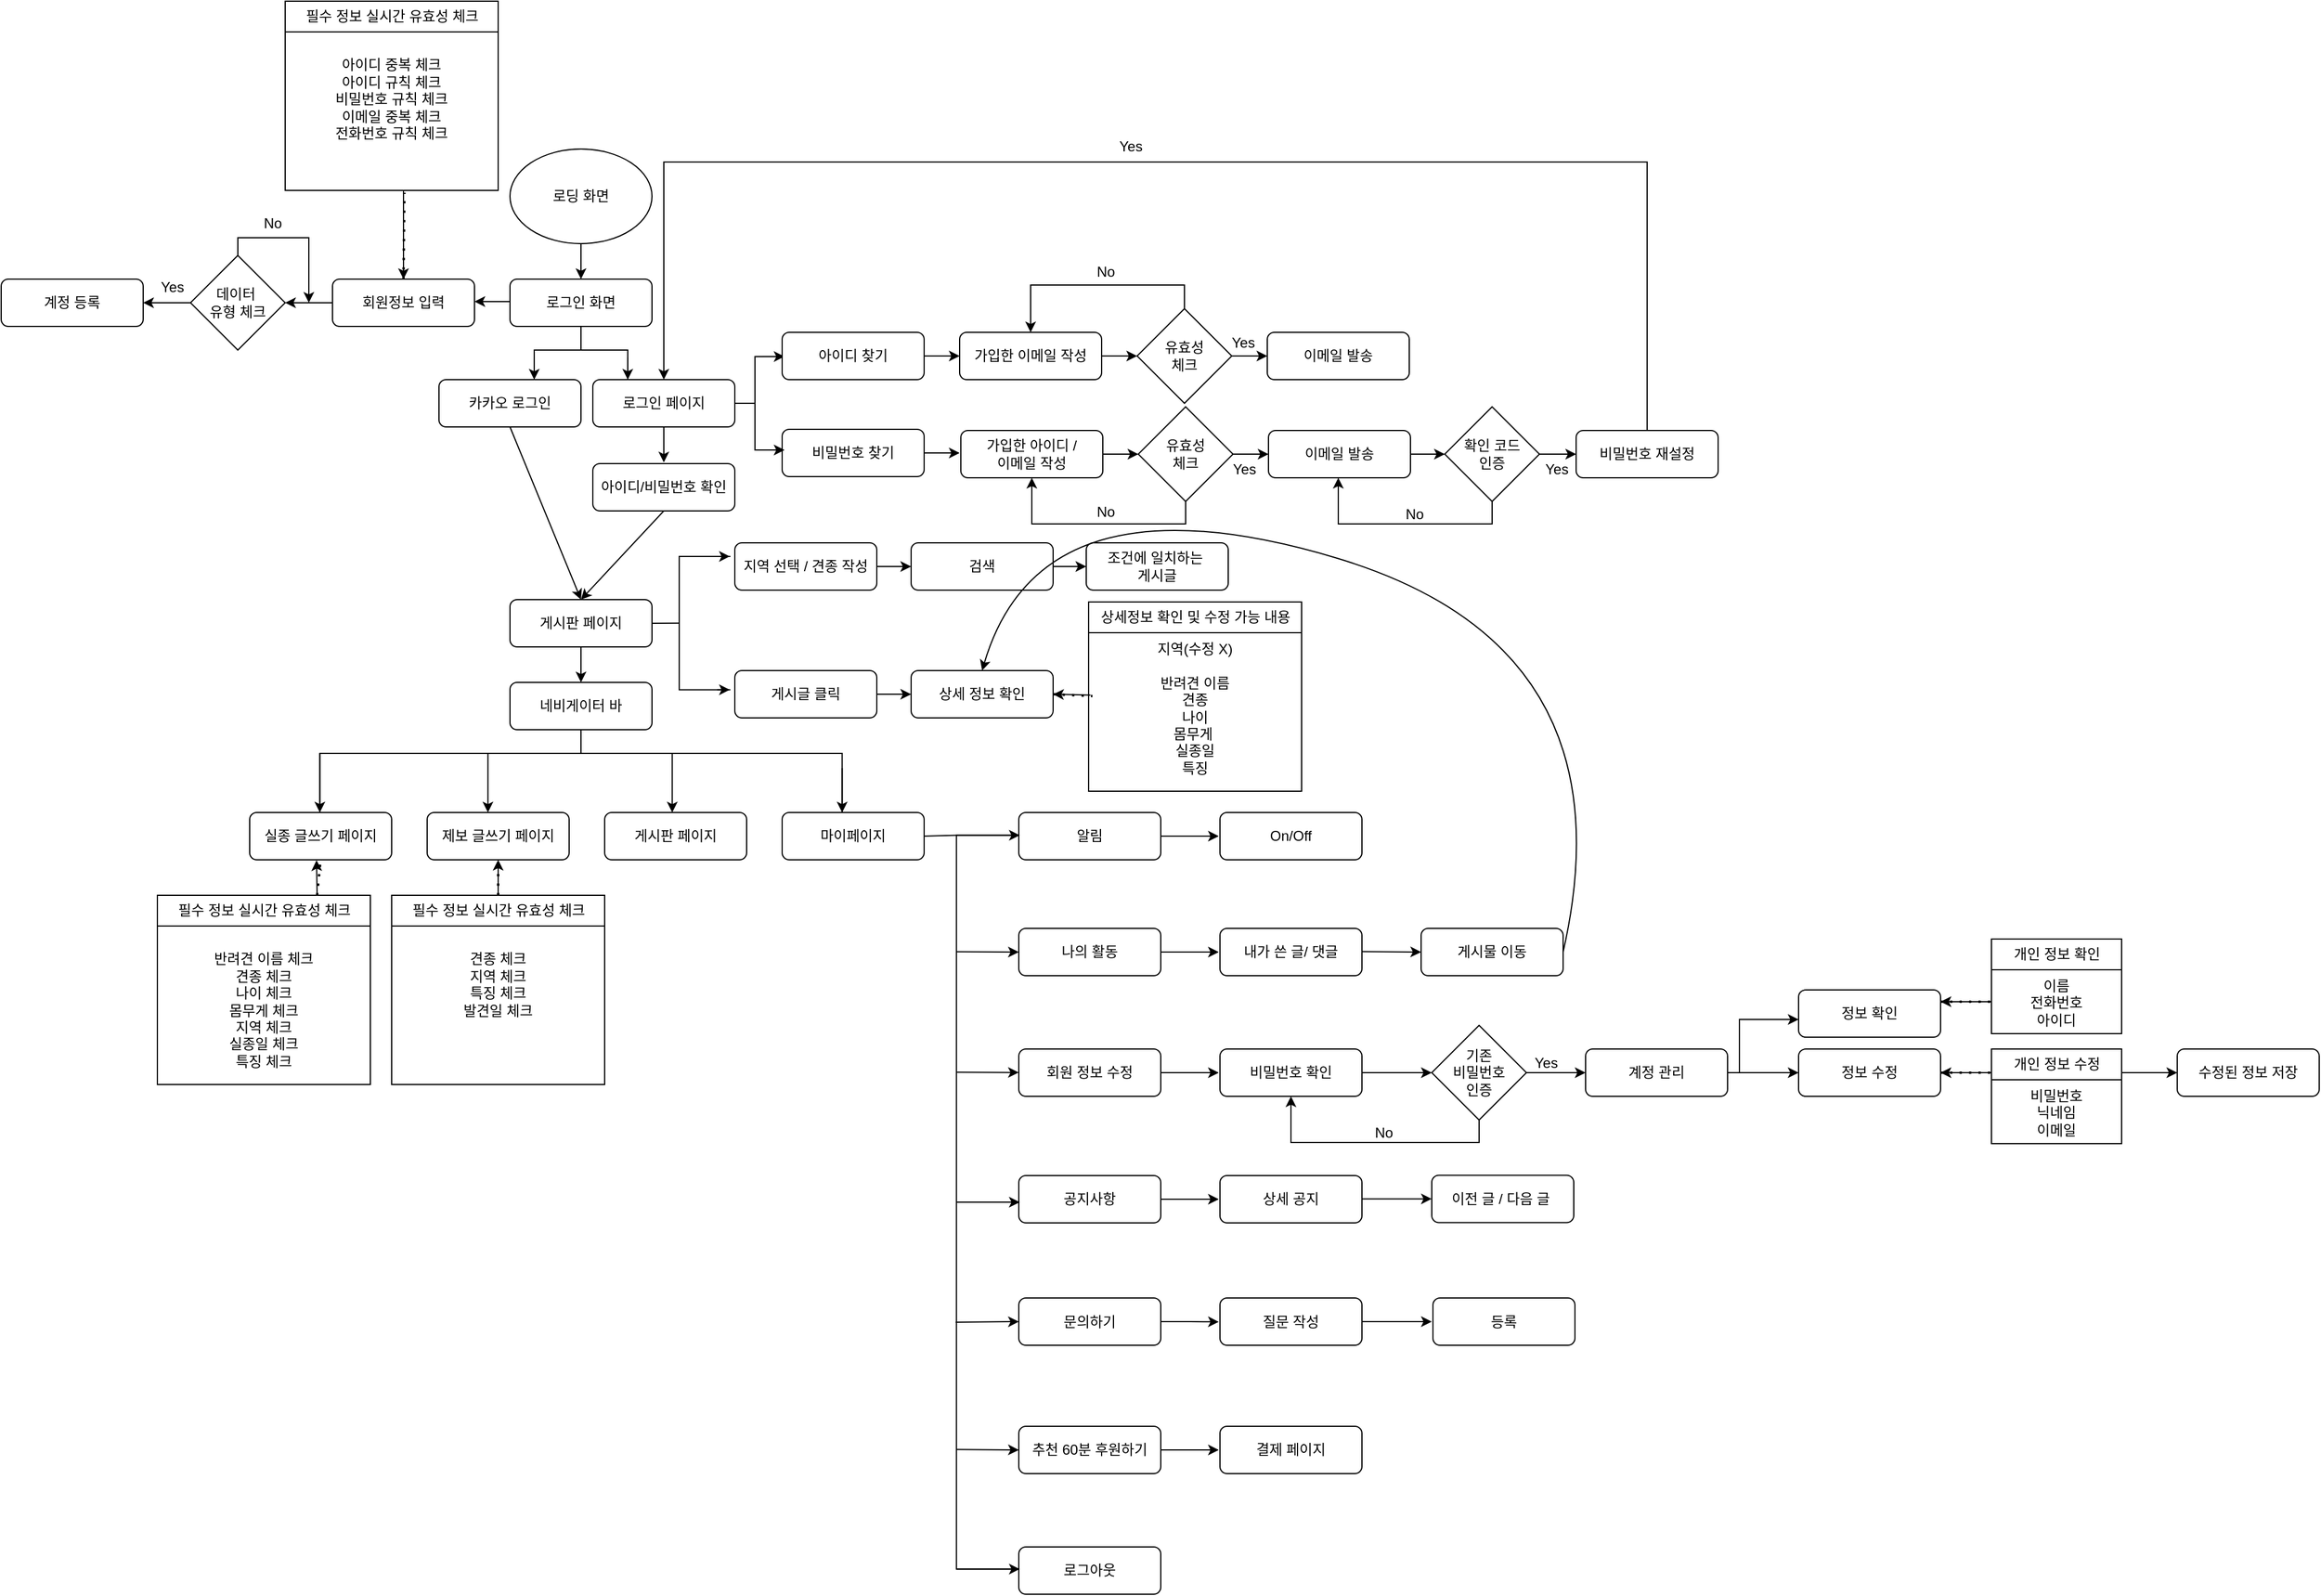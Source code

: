 <mxfile version="25.0.3">
  <diagram id="C5RBs43oDa-KdzZeNtuy" name="Page-1">
    <mxGraphModel dx="4638" dy="1514" grid="1" gridSize="10" guides="1" tooltips="1" connect="1" arrows="1" fold="1" page="1" pageScale="1" pageWidth="827" pageHeight="1169" math="0" shadow="0">
      <root>
        <mxCell id="WIyWlLk6GJQsqaUBKTNV-0" />
        <mxCell id="WIyWlLk6GJQsqaUBKTNV-1" parent="WIyWlLk6GJQsqaUBKTNV-0" />
        <mxCell id="WIyWlLk6GJQsqaUBKTNV-3" value="로그인 화면" style="rounded=1;whiteSpace=wrap;html=1;fontSize=12;glass=0;strokeWidth=1;shadow=0;" parent="WIyWlLk6GJQsqaUBKTNV-1" vertex="1">
          <mxGeometry x="-96" y="399" width="120" height="40" as="geometry" />
        </mxCell>
        <mxCell id="WIyWlLk6GJQsqaUBKTNV-7" value="회원정보 입력" style="rounded=1;whiteSpace=wrap;html=1;fontSize=12;glass=0;strokeWidth=1;shadow=0;" parent="WIyWlLk6GJQsqaUBKTNV-1" vertex="1">
          <mxGeometry x="-246" y="399" width="120" height="40" as="geometry" />
        </mxCell>
        <mxCell id="WIyWlLk6GJQsqaUBKTNV-12" value="카카오 로그인" style="rounded=1;whiteSpace=wrap;html=1;fontSize=12;glass=0;strokeWidth=1;shadow=0;" parent="WIyWlLk6GJQsqaUBKTNV-1" vertex="1">
          <mxGeometry x="-156" y="484" width="120" height="40" as="geometry" />
        </mxCell>
        <mxCell id="mIaSV0qaz3qORUngoqXa-2" value="" style="edgeStyle=orthogonalEdgeStyle;rounded=0;orthogonalLoop=1;jettySize=auto;html=1;" edge="1" parent="WIyWlLk6GJQsqaUBKTNV-1" source="mIaSV0qaz3qORUngoqXa-0" target="WIyWlLk6GJQsqaUBKTNV-3">
          <mxGeometry relative="1" as="geometry" />
        </mxCell>
        <mxCell id="mIaSV0qaz3qORUngoqXa-0" value="로딩 화면" style="ellipse;whiteSpace=wrap;html=1;" vertex="1" parent="WIyWlLk6GJQsqaUBKTNV-1">
          <mxGeometry x="-96" y="289" width="120" height="80" as="geometry" />
        </mxCell>
        <mxCell id="mIaSV0qaz3qORUngoqXa-3" value="" style="edgeStyle=orthogonalEdgeStyle;rounded=0;orthogonalLoop=1;jettySize=auto;html=1;exitX=0;exitY=0.75;exitDx=0;exitDy=0;" edge="1" parent="WIyWlLk6GJQsqaUBKTNV-1">
          <mxGeometry relative="1" as="geometry">
            <mxPoint x="-96" y="413" as="sourcePoint" />
            <mxPoint x="-126" y="418" as="targetPoint" />
            <Array as="points">
              <mxPoint x="-96" y="418" />
            </Array>
          </mxGeometry>
        </mxCell>
        <mxCell id="mIaSV0qaz3qORUngoqXa-21" style="edgeStyle=orthogonalEdgeStyle;rounded=0;orthogonalLoop=1;jettySize=auto;html=1;entryX=0.5;entryY=0;entryDx=0;entryDy=0;" edge="1" parent="WIyWlLk6GJQsqaUBKTNV-1" source="mIaSV0qaz3qORUngoqXa-6" target="WIyWlLk6GJQsqaUBKTNV-7">
          <mxGeometry relative="1" as="geometry">
            <Array as="points">
              <mxPoint x="-186" y="364" />
              <mxPoint x="-186" y="364" />
            </Array>
          </mxGeometry>
        </mxCell>
        <mxCell id="mIaSV0qaz3qORUngoqXa-6" value="필수 정보 실시간 유효성 체크" style="swimlane;fontStyle=0;childLayout=stackLayout;horizontal=1;startSize=26;fillColor=none;horizontalStack=0;resizeParent=1;resizeParentMax=0;resizeLast=0;collapsible=1;marginBottom=0;html=1;" vertex="1" parent="WIyWlLk6GJQsqaUBKTNV-1">
          <mxGeometry x="-286" y="164" width="180" height="160" as="geometry">
            <mxRectangle x="70" y="30" width="60" height="30" as="alternateBounds" />
          </mxGeometry>
        </mxCell>
        <mxCell id="mIaSV0qaz3qORUngoqXa-7" value="&lt;div&gt;&lt;span style=&quot;background-color: initial;&quot;&gt;&lt;br&gt;&lt;/span&gt;&lt;/div&gt;&lt;span style=&quot;background-color: initial;&quot;&gt;아이디 중복 체크&lt;/span&gt;&lt;br&gt;&lt;span style=&quot;background-color: initial;&quot;&gt;아이디 규칙 체크&lt;/span&gt;&lt;br&gt;&lt;span style=&quot;background-color: initial;&quot;&gt;비밀번호 규칙 체크&lt;/span&gt;&lt;br&gt;&lt;span style=&quot;background-color: initial;&quot;&gt;이메일 중복 체크&lt;/span&gt;&lt;br&gt;&lt;span style=&quot;background-color: initial;&quot;&gt;전화번호 규칙 체크&lt;/span&gt;" style="text;strokeColor=none;fillColor=none;align=center;verticalAlign=top;spacingLeft=4;spacingRight=4;overflow=hidden;rotatable=0;points=[[0,0.5],[1,0.5]];portConstraint=eastwest;whiteSpace=wrap;html=1;" vertex="1" parent="mIaSV0qaz3qORUngoqXa-6">
          <mxGeometry y="26" width="180" height="134" as="geometry" />
        </mxCell>
        <mxCell id="mIaSV0qaz3qORUngoqXa-22" style="edgeStyle=orthogonalEdgeStyle;rounded=0;orthogonalLoop=1;jettySize=auto;html=1;exitX=0;exitY=0.5;exitDx=0;exitDy=0;" edge="1" parent="WIyWlLk6GJQsqaUBKTNV-1" source="WIyWlLk6GJQsqaUBKTNV-7">
          <mxGeometry relative="1" as="geometry">
            <mxPoint x="-282" y="354" as="sourcePoint" />
            <mxPoint x="-286" y="419" as="targetPoint" />
          </mxGeometry>
        </mxCell>
        <mxCell id="mIaSV0qaz3qORUngoqXa-26" style="edgeStyle=orthogonalEdgeStyle;rounded=0;orthogonalLoop=1;jettySize=auto;html=1;" edge="1" parent="WIyWlLk6GJQsqaUBKTNV-1" source="mIaSV0qaz3qORUngoqXa-23">
          <mxGeometry relative="1" as="geometry">
            <mxPoint x="-406" y="419" as="targetPoint" />
          </mxGeometry>
        </mxCell>
        <mxCell id="mIaSV0qaz3qORUngoqXa-23" value="데이터&amp;nbsp;&lt;div&gt;&lt;span style=&quot;background-color: initial;&quot;&gt;유형 체크&lt;/span&gt;&lt;/div&gt;" style="rhombus;whiteSpace=wrap;html=1;" vertex="1" parent="WIyWlLk6GJQsqaUBKTNV-1">
          <mxGeometry x="-366" y="379" width="80" height="80" as="geometry" />
        </mxCell>
        <mxCell id="mIaSV0qaz3qORUngoqXa-24" style="edgeStyle=orthogonalEdgeStyle;rounded=0;orthogonalLoop=1;jettySize=auto;html=1;" edge="1" parent="WIyWlLk6GJQsqaUBKTNV-1" source="mIaSV0qaz3qORUngoqXa-23">
          <mxGeometry relative="1" as="geometry">
            <mxPoint x="-266" y="419" as="targetPoint" />
            <Array as="points">
              <mxPoint x="-326" y="364" />
              <mxPoint x="-266" y="364" />
            </Array>
          </mxGeometry>
        </mxCell>
        <mxCell id="mIaSV0qaz3qORUngoqXa-27" value="계정 등록" style="rounded=1;whiteSpace=wrap;html=1;fontSize=12;glass=0;strokeWidth=1;shadow=0;" vertex="1" parent="WIyWlLk6GJQsqaUBKTNV-1">
          <mxGeometry x="-526" y="399" width="120" height="40" as="geometry" />
        </mxCell>
        <mxCell id="mIaSV0qaz3qORUngoqXa-33" value="" style="shape=partialRectangle;whiteSpace=wrap;html=1;bottom=1;right=1;left=1;top=0;fillColor=none;routingCenterX=-0.5;rotation=-180;" vertex="1" parent="WIyWlLk6GJQsqaUBKTNV-1">
          <mxGeometry x="-75.52" y="459" width="79.05" height="25" as="geometry" />
        </mxCell>
        <mxCell id="mIaSV0qaz3qORUngoqXa-34" value="" style="endArrow=classic;html=1;rounded=0;exitX=1;exitY=0.75;exitDx=0;exitDy=0;entryX=1;entryY=0;entryDx=0;entryDy=0;" edge="1" parent="WIyWlLk6GJQsqaUBKTNV-1" source="mIaSV0qaz3qORUngoqXa-33" target="mIaSV0qaz3qORUngoqXa-33">
          <mxGeometry width="50" height="50" relative="1" as="geometry">
            <mxPoint x="-46" y="474" as="sourcePoint" />
            <mxPoint x="-46" y="514" as="targetPoint" />
          </mxGeometry>
        </mxCell>
        <mxCell id="mIaSV0qaz3qORUngoqXa-35" value="" style="endArrow=classic;html=1;rounded=0;entryX=0;entryY=0;entryDx=0;entryDy=0;exitX=0;exitY=0.75;exitDx=0;exitDy=0;" edge="1" parent="WIyWlLk6GJQsqaUBKTNV-1" source="mIaSV0qaz3qORUngoqXa-33" target="mIaSV0qaz3qORUngoqXa-33">
          <mxGeometry width="50" height="50" relative="1" as="geometry">
            <mxPoint x="-27.9" y="478.318" as="sourcePoint" />
            <mxPoint x="13.05" y="499.69" as="targetPoint" />
          </mxGeometry>
        </mxCell>
        <mxCell id="mIaSV0qaz3qORUngoqXa-39" value="" style="endArrow=none;html=1;rounded=0;exitX=0.5;exitY=1;exitDx=0;exitDy=0;entryX=0.5;entryY=1;entryDx=0;entryDy=0;" edge="1" parent="WIyWlLk6GJQsqaUBKTNV-1" source="mIaSV0qaz3qORUngoqXa-33" target="WIyWlLk6GJQsqaUBKTNV-3">
          <mxGeometry width="50" height="50" relative="1" as="geometry">
            <mxPoint x="-75.52" y="489" as="sourcePoint" />
            <mxPoint x="-25.52" y="439" as="targetPoint" />
          </mxGeometry>
        </mxCell>
        <mxCell id="mIaSV0qaz3qORUngoqXa-40" value="로그인 페이지" style="rounded=1;whiteSpace=wrap;html=1;fontSize=12;glass=0;strokeWidth=1;shadow=0;" vertex="1" parent="WIyWlLk6GJQsqaUBKTNV-1">
          <mxGeometry x="-26" y="484" width="120" height="40" as="geometry" />
        </mxCell>
        <mxCell id="mIaSV0qaz3qORUngoqXa-41" value="" style="endArrow=classic;html=1;rounded=0;exitX=0.5;exitY=1;exitDx=0;exitDy=0;" edge="1" parent="WIyWlLk6GJQsqaUBKTNV-1" source="mIaSV0qaz3qORUngoqXa-40">
          <mxGeometry width="50" height="50" relative="1" as="geometry">
            <mxPoint x="-166" y="574" as="sourcePoint" />
            <mxPoint x="34" y="554" as="targetPoint" />
          </mxGeometry>
        </mxCell>
        <mxCell id="mIaSV0qaz3qORUngoqXa-42" value="아이디/비밀번호 확인" style="rounded=1;whiteSpace=wrap;html=1;fontSize=12;glass=0;strokeWidth=1;shadow=0;" vertex="1" parent="WIyWlLk6GJQsqaUBKTNV-1">
          <mxGeometry x="-26" y="555" width="120" height="40" as="geometry" />
        </mxCell>
        <mxCell id="mIaSV0qaz3qORUngoqXa-43" value="" style="endArrow=classic;html=1;rounded=0;exitX=0.5;exitY=1;exitDx=0;exitDy=0;entryX=0.5;entryY=0;entryDx=0;entryDy=0;" edge="1" parent="WIyWlLk6GJQsqaUBKTNV-1" source="WIyWlLk6GJQsqaUBKTNV-12" target="mIaSV0qaz3qORUngoqXa-45">
          <mxGeometry width="50" height="50" relative="1" as="geometry">
            <mxPoint x="-166" y="574" as="sourcePoint" />
            <mxPoint x="-47" y="660" as="targetPoint" />
          </mxGeometry>
        </mxCell>
        <mxCell id="mIaSV0qaz3qORUngoqXa-44" value="" style="endArrow=classic;html=1;rounded=0;exitX=0.5;exitY=1;exitDx=0;exitDy=0;entryX=0.5;entryY=0;entryDx=0;entryDy=0;" edge="1" parent="WIyWlLk6GJQsqaUBKTNV-1" source="mIaSV0qaz3qORUngoqXa-42" target="mIaSV0qaz3qORUngoqXa-45">
          <mxGeometry width="50" height="50" relative="1" as="geometry">
            <mxPoint x="34" y="641" as="sourcePoint" />
            <mxPoint x="-36" y="700" as="targetPoint" />
          </mxGeometry>
        </mxCell>
        <mxCell id="mIaSV0qaz3qORUngoqXa-49" style="edgeStyle=orthogonalEdgeStyle;rounded=0;orthogonalLoop=1;jettySize=auto;html=1;" edge="1" parent="WIyWlLk6GJQsqaUBKTNV-1" source="mIaSV0qaz3qORUngoqXa-45">
          <mxGeometry relative="1" as="geometry">
            <mxPoint x="-36" y="740" as="targetPoint" />
          </mxGeometry>
        </mxCell>
        <mxCell id="mIaSV0qaz3qORUngoqXa-45" value="게시판 페이지" style="rounded=1;whiteSpace=wrap;html=1;fontSize=12;glass=0;strokeWidth=1;shadow=0;" vertex="1" parent="WIyWlLk6GJQsqaUBKTNV-1">
          <mxGeometry x="-96" y="670" width="120" height="40" as="geometry" />
        </mxCell>
        <mxCell id="mIaSV0qaz3qORUngoqXa-136" style="edgeStyle=orthogonalEdgeStyle;rounded=0;orthogonalLoop=1;jettySize=auto;html=1;" edge="1" parent="WIyWlLk6GJQsqaUBKTNV-1" source="mIaSV0qaz3qORUngoqXa-47" target="mIaSV0qaz3qORUngoqXa-135">
          <mxGeometry relative="1" as="geometry" />
        </mxCell>
        <mxCell id="mIaSV0qaz3qORUngoqXa-47" value="지역 선택 / 견종 작성" style="rounded=1;whiteSpace=wrap;html=1;fontSize=12;glass=0;strokeWidth=1;shadow=0;" vertex="1" parent="WIyWlLk6GJQsqaUBKTNV-1">
          <mxGeometry x="94" y="622" width="120" height="40" as="geometry" />
        </mxCell>
        <mxCell id="mIaSV0qaz3qORUngoqXa-48" value="" style="endArrow=classic;html=1;rounded=0;exitX=1;exitY=1;exitDx=0;exitDy=0;entryX=1;entryY=0;entryDx=0;entryDy=0;" edge="1" parent="WIyWlLk6GJQsqaUBKTNV-1" source="mIaSV0qaz3qORUngoqXa-53" target="mIaSV0qaz3qORUngoqXa-53">
          <mxGeometry width="50" height="50" relative="1" as="geometry">
            <mxPoint x="-276" y="730" as="sourcePoint" />
            <mxPoint x="-226" y="680" as="targetPoint" />
          </mxGeometry>
        </mxCell>
        <mxCell id="mIaSV0qaz3qORUngoqXa-50" value="네비게이터 바" style="rounded=1;whiteSpace=wrap;html=1;fontSize=12;glass=0;strokeWidth=1;shadow=0;" vertex="1" parent="WIyWlLk6GJQsqaUBKTNV-1">
          <mxGeometry x="-96" y="740" width="120" height="40" as="geometry" />
        </mxCell>
        <mxCell id="mIaSV0qaz3qORUngoqXa-53" value="" style="shape=partialRectangle;whiteSpace=wrap;html=1;bottom=1;right=1;left=1;top=0;fillColor=none;routingCenterX=-0.5;rotation=-180;" vertex="1" parent="WIyWlLk6GJQsqaUBKTNV-1">
          <mxGeometry x="-256.7" y="800" width="441.41" height="50" as="geometry" />
        </mxCell>
        <mxCell id="mIaSV0qaz3qORUngoqXa-54" value="" style="endArrow=classic;html=1;rounded=0;exitX=0;exitY=0.75;exitDx=0;exitDy=0;entryX=0;entryY=0;entryDx=0;entryDy=0;" edge="1" parent="WIyWlLk6GJQsqaUBKTNV-1" source="mIaSV0qaz3qORUngoqXa-53" target="mIaSV0qaz3qORUngoqXa-53">
          <mxGeometry width="50" height="50" relative="1" as="geometry">
            <mxPoint x="-86" y="750" as="sourcePoint" />
            <mxPoint x="-36" y="700" as="targetPoint" />
          </mxGeometry>
        </mxCell>
        <mxCell id="mIaSV0qaz3qORUngoqXa-60" value="" style="endArrow=classic;html=1;rounded=0;exitX=0.75;exitY=1;exitDx=0;exitDy=0;entryX=0.75;entryY=0;entryDx=0;entryDy=0;" edge="1" parent="WIyWlLk6GJQsqaUBKTNV-1">
          <mxGeometry width="50" height="50" relative="1" as="geometry">
            <mxPoint x="-114.648" y="800" as="sourcePoint" />
            <mxPoint x="-114.648" y="850" as="targetPoint" />
          </mxGeometry>
        </mxCell>
        <mxCell id="mIaSV0qaz3qORUngoqXa-61" value="" style="endArrow=classic;html=1;rounded=0;exitX=0.25;exitY=1;exitDx=0;exitDy=0;entryX=0.25;entryY=0;entryDx=0;entryDy=0;" edge="1" parent="WIyWlLk6GJQsqaUBKTNV-1">
          <mxGeometry width="50" height="50" relative="1" as="geometry">
            <mxPoint x="41.118" y="800" as="sourcePoint" />
            <mxPoint x="41.118" y="850" as="targetPoint" />
          </mxGeometry>
        </mxCell>
        <mxCell id="mIaSV0qaz3qORUngoqXa-62" value="실종 글쓰기 페이지" style="rounded=1;whiteSpace=wrap;html=1;fontSize=12;glass=0;strokeWidth=1;shadow=0;" vertex="1" parent="WIyWlLk6GJQsqaUBKTNV-1">
          <mxGeometry x="-316" y="850" width="120" height="40" as="geometry" />
        </mxCell>
        <mxCell id="mIaSV0qaz3qORUngoqXa-63" value="제보 글쓰기 페이지" style="rounded=1;whiteSpace=wrap;html=1;fontSize=12;glass=0;strokeWidth=1;shadow=0;" vertex="1" parent="WIyWlLk6GJQsqaUBKTNV-1">
          <mxGeometry x="-166" y="850" width="120" height="40" as="geometry" />
        </mxCell>
        <mxCell id="mIaSV0qaz3qORUngoqXa-65" value="게시판 페이지" style="rounded=1;whiteSpace=wrap;html=1;fontSize=12;glass=0;strokeWidth=1;shadow=0;" vertex="1" parent="WIyWlLk6GJQsqaUBKTNV-1">
          <mxGeometry x="-16" y="850" width="120" height="40" as="geometry" />
        </mxCell>
        <mxCell id="mIaSV0qaz3qORUngoqXa-66" value="마이페이지" style="rounded=1;whiteSpace=wrap;html=1;fontSize=12;glass=0;strokeWidth=1;shadow=0;" vertex="1" parent="WIyWlLk6GJQsqaUBKTNV-1">
          <mxGeometry x="134" y="850" width="120" height="40" as="geometry" />
        </mxCell>
        <mxCell id="mIaSV0qaz3qORUngoqXa-70" value="" style="endArrow=none;html=1;rounded=0;exitX=0.5;exitY=1;exitDx=0;exitDy=0;entryX=0.5;entryY=1;entryDx=0;entryDy=0;" edge="1" parent="WIyWlLk6GJQsqaUBKTNV-1" source="mIaSV0qaz3qORUngoqXa-50" target="mIaSV0qaz3qORUngoqXa-53">
          <mxGeometry width="50" height="50" relative="1" as="geometry">
            <mxPoint x="-86" y="750" as="sourcePoint" />
            <mxPoint x="-36" y="700" as="targetPoint" />
          </mxGeometry>
        </mxCell>
        <mxCell id="mIaSV0qaz3qORUngoqXa-71" value="" style="shape=partialRectangle;whiteSpace=wrap;html=1;bottom=1;right=1;left=1;top=0;fillColor=none;routingCenterX=-0.5;rotation=90;" vertex="1" parent="WIyWlLk6GJQsqaUBKTNV-1">
          <mxGeometry x="84" y="491.5" width="79.05" height="25" as="geometry" />
        </mxCell>
        <mxCell id="mIaSV0qaz3qORUngoqXa-73" value="" style="endArrow=classic;html=1;rounded=0;entryX=0;entryY=0;entryDx=0;entryDy=0;exitX=0;exitY=0.75;exitDx=0;exitDy=0;" edge="1" parent="WIyWlLk6GJQsqaUBKTNV-1" source="mIaSV0qaz3qORUngoqXa-71" target="mIaSV0qaz3qORUngoqXa-71">
          <mxGeometry width="50" height="50" relative="1" as="geometry">
            <mxPoint x="165.1" y="488.318" as="sourcePoint" />
            <mxPoint x="206.05" y="509.69" as="targetPoint" />
          </mxGeometry>
        </mxCell>
        <mxCell id="mIaSV0qaz3qORUngoqXa-74" value="" style="endArrow=none;html=1;rounded=0;exitX=0.5;exitY=1;exitDx=0;exitDy=0;entryX=1;entryY=0.5;entryDx=0;entryDy=0;" edge="1" parent="WIyWlLk6GJQsqaUBKTNV-1" source="mIaSV0qaz3qORUngoqXa-71" target="mIaSV0qaz3qORUngoqXa-40">
          <mxGeometry width="50" height="50" relative="1" as="geometry">
            <mxPoint x="117.48" y="499" as="sourcePoint" />
            <mxPoint x="157" y="449" as="targetPoint" />
          </mxGeometry>
        </mxCell>
        <mxCell id="mIaSV0qaz3qORUngoqXa-75" value="아이디 찾기" style="rounded=1;whiteSpace=wrap;html=1;fontSize=12;glass=0;strokeWidth=1;shadow=0;" vertex="1" parent="WIyWlLk6GJQsqaUBKTNV-1">
          <mxGeometry x="134" y="444" width="120" height="40" as="geometry" />
        </mxCell>
        <mxCell id="mIaSV0qaz3qORUngoqXa-76" value="비밀번호 찾기" style="rounded=1;whiteSpace=wrap;html=1;fontSize=12;glass=0;strokeWidth=1;shadow=0;" vertex="1" parent="WIyWlLk6GJQsqaUBKTNV-1">
          <mxGeometry x="134" y="526" width="120" height="40" as="geometry" />
        </mxCell>
        <mxCell id="mIaSV0qaz3qORUngoqXa-77" value="" style="endArrow=classic;html=1;rounded=0;exitX=1;exitY=0.5;exitDx=0;exitDy=0;" edge="1" parent="WIyWlLk6GJQsqaUBKTNV-1" source="mIaSV0qaz3qORUngoqXa-75">
          <mxGeometry width="50" height="50" relative="1" as="geometry">
            <mxPoint x="334" y="554" as="sourcePoint" />
            <mxPoint x="284" y="464" as="targetPoint" />
          </mxGeometry>
        </mxCell>
        <mxCell id="mIaSV0qaz3qORUngoqXa-78" value="" style="endArrow=classic;html=1;rounded=0;exitX=1;exitY=0.5;exitDx=0;exitDy=0;" edge="1" parent="WIyWlLk6GJQsqaUBKTNV-1" source="mIaSV0qaz3qORUngoqXa-76">
          <mxGeometry width="50" height="50" relative="1" as="geometry">
            <mxPoint x="334" y="556" as="sourcePoint" />
            <mxPoint x="284" y="546" as="targetPoint" />
          </mxGeometry>
        </mxCell>
        <mxCell id="mIaSV0qaz3qORUngoqXa-81" style="edgeStyle=orthogonalEdgeStyle;rounded=0;orthogonalLoop=1;jettySize=auto;html=1;exitX=1;exitY=0.5;exitDx=0;exitDy=0;" edge="1" parent="WIyWlLk6GJQsqaUBKTNV-1" source="mIaSV0qaz3qORUngoqXa-79">
          <mxGeometry relative="1" as="geometry">
            <mxPoint x="434" y="464.238" as="targetPoint" />
          </mxGeometry>
        </mxCell>
        <mxCell id="mIaSV0qaz3qORUngoqXa-79" value="가입한 이메일 작성" style="rounded=1;whiteSpace=wrap;html=1;fontSize=12;glass=0;strokeWidth=1;shadow=0;" vertex="1" parent="WIyWlLk6GJQsqaUBKTNV-1">
          <mxGeometry x="284" y="444" width="120" height="40" as="geometry" />
        </mxCell>
        <mxCell id="mIaSV0qaz3qORUngoqXa-83" value="이메일 발송" style="rounded=1;whiteSpace=wrap;html=1;fontSize=12;glass=0;strokeWidth=1;shadow=0;" vertex="1" parent="WIyWlLk6GJQsqaUBKTNV-1">
          <mxGeometry x="544" y="444" width="120" height="40" as="geometry" />
        </mxCell>
        <mxCell id="mIaSV0qaz3qORUngoqXa-86" style="edgeStyle=orthogonalEdgeStyle;rounded=0;orthogonalLoop=1;jettySize=auto;html=1;exitX=1;exitY=0.5;exitDx=0;exitDy=0;entryX=0;entryY=0.5;entryDx=0;entryDy=0;" edge="1" parent="WIyWlLk6GJQsqaUBKTNV-1" source="mIaSV0qaz3qORUngoqXa-85" target="mIaSV0qaz3qORUngoqXa-83">
          <mxGeometry relative="1" as="geometry" />
        </mxCell>
        <mxCell id="mIaSV0qaz3qORUngoqXa-87" style="edgeStyle=orthogonalEdgeStyle;rounded=0;orthogonalLoop=1;jettySize=auto;html=1;entryX=0.5;entryY=0;entryDx=0;entryDy=0;" edge="1" parent="WIyWlLk6GJQsqaUBKTNV-1" source="mIaSV0qaz3qORUngoqXa-85" target="mIaSV0qaz3qORUngoqXa-79">
          <mxGeometry relative="1" as="geometry">
            <mxPoint x="354" y="394" as="targetPoint" />
            <Array as="points">
              <mxPoint x="474" y="404" />
              <mxPoint x="344" y="404" />
            </Array>
          </mxGeometry>
        </mxCell>
        <mxCell id="mIaSV0qaz3qORUngoqXa-85" value="유효성&lt;div&gt;체크&lt;/div&gt;" style="rhombus;whiteSpace=wrap;html=1;" vertex="1" parent="WIyWlLk6GJQsqaUBKTNV-1">
          <mxGeometry x="434" y="424" width="80" height="80" as="geometry" />
        </mxCell>
        <mxCell id="mIaSV0qaz3qORUngoqXa-92" value="No" style="text;strokeColor=none;fillColor=none;align=left;verticalAlign=top;spacingLeft=4;spacingRight=4;overflow=hidden;rotatable=0;points=[[0,0.5],[1,0.5]];portConstraint=eastwest;whiteSpace=wrap;html=1;" vertex="1" parent="WIyWlLk6GJQsqaUBKTNV-1">
          <mxGeometry x="-310" y="338" width="30" height="16" as="geometry" />
        </mxCell>
        <mxCell id="mIaSV0qaz3qORUngoqXa-94" value="Yes" style="text;strokeColor=none;fillColor=none;align=left;verticalAlign=top;spacingLeft=4;spacingRight=4;overflow=hidden;rotatable=0;points=[[0,0.5],[1,0.5]];portConstraint=eastwest;whiteSpace=wrap;html=1;" vertex="1" parent="WIyWlLk6GJQsqaUBKTNV-1">
          <mxGeometry x="-397" y="392" width="30" height="16" as="geometry" />
        </mxCell>
        <mxCell id="mIaSV0qaz3qORUngoqXa-95" value="No" style="text;strokeColor=none;fillColor=none;align=left;verticalAlign=top;spacingLeft=4;spacingRight=4;overflow=hidden;rotatable=0;points=[[0,0.5],[1,0.5]];portConstraint=eastwest;whiteSpace=wrap;html=1;" vertex="1" parent="WIyWlLk6GJQsqaUBKTNV-1">
          <mxGeometry x="394" y="379" width="30" height="16" as="geometry" />
        </mxCell>
        <mxCell id="mIaSV0qaz3qORUngoqXa-96" value="Yes" style="text;strokeColor=none;fillColor=none;align=left;verticalAlign=top;spacingLeft=4;spacingRight=4;overflow=hidden;rotatable=0;points=[[0,0.5],[1,0.5]];portConstraint=eastwest;whiteSpace=wrap;html=1;" vertex="1" parent="WIyWlLk6GJQsqaUBKTNV-1">
          <mxGeometry x="508" y="439" width="30" height="16" as="geometry" />
        </mxCell>
        <mxCell id="mIaSV0qaz3qORUngoqXa-97" style="edgeStyle=orthogonalEdgeStyle;rounded=0;orthogonalLoop=1;jettySize=auto;html=1;exitX=1;exitY=0.5;exitDx=0;exitDy=0;" edge="1" parent="WIyWlLk6GJQsqaUBKTNV-1" source="mIaSV0qaz3qORUngoqXa-98">
          <mxGeometry relative="1" as="geometry">
            <mxPoint x="435" y="547.238" as="targetPoint" />
          </mxGeometry>
        </mxCell>
        <mxCell id="mIaSV0qaz3qORUngoqXa-98" value="가입한 아이디 /&lt;div&gt;이메일 작성&lt;/div&gt;" style="rounded=1;whiteSpace=wrap;html=1;fontSize=12;glass=0;strokeWidth=1;shadow=0;" vertex="1" parent="WIyWlLk6GJQsqaUBKTNV-1">
          <mxGeometry x="285" y="527" width="120" height="40" as="geometry" />
        </mxCell>
        <mxCell id="mIaSV0qaz3qORUngoqXa-106" style="edgeStyle=orthogonalEdgeStyle;rounded=0;orthogonalLoop=1;jettySize=auto;html=1;" edge="1" parent="WIyWlLk6GJQsqaUBKTNV-1" source="mIaSV0qaz3qORUngoqXa-99">
          <mxGeometry relative="1" as="geometry">
            <mxPoint x="694" y="547" as="targetPoint" />
          </mxGeometry>
        </mxCell>
        <mxCell id="mIaSV0qaz3qORUngoqXa-99" value="이메일 발송" style="rounded=1;whiteSpace=wrap;html=1;fontSize=12;glass=0;strokeWidth=1;shadow=0;" vertex="1" parent="WIyWlLk6GJQsqaUBKTNV-1">
          <mxGeometry x="545" y="527" width="120" height="40" as="geometry" />
        </mxCell>
        <mxCell id="mIaSV0qaz3qORUngoqXa-100" style="edgeStyle=orthogonalEdgeStyle;rounded=0;orthogonalLoop=1;jettySize=auto;html=1;exitX=1;exitY=0.5;exitDx=0;exitDy=0;entryX=0;entryY=0.5;entryDx=0;entryDy=0;" edge="1" parent="WIyWlLk6GJQsqaUBKTNV-1" source="mIaSV0qaz3qORUngoqXa-102" target="mIaSV0qaz3qORUngoqXa-99">
          <mxGeometry relative="1" as="geometry" />
        </mxCell>
        <mxCell id="mIaSV0qaz3qORUngoqXa-101" style="edgeStyle=orthogonalEdgeStyle;rounded=0;orthogonalLoop=1;jettySize=auto;html=1;entryX=0.5;entryY=1;entryDx=0;entryDy=0;" edge="1" parent="WIyWlLk6GJQsqaUBKTNV-1" source="mIaSV0qaz3qORUngoqXa-102" target="mIaSV0qaz3qORUngoqXa-98">
          <mxGeometry relative="1" as="geometry">
            <mxPoint x="355" y="477" as="targetPoint" />
            <Array as="points">
              <mxPoint x="475" y="606" />
              <mxPoint x="345" y="606" />
            </Array>
          </mxGeometry>
        </mxCell>
        <mxCell id="mIaSV0qaz3qORUngoqXa-102" value="유효성&lt;div&gt;체크&lt;/div&gt;" style="rhombus;whiteSpace=wrap;html=1;" vertex="1" parent="WIyWlLk6GJQsqaUBKTNV-1">
          <mxGeometry x="435" y="507" width="80" height="80" as="geometry" />
        </mxCell>
        <mxCell id="mIaSV0qaz3qORUngoqXa-103" value="No" style="text;strokeColor=none;fillColor=none;align=left;verticalAlign=top;spacingLeft=4;spacingRight=4;overflow=hidden;rotatable=0;points=[[0,0.5],[1,0.5]];portConstraint=eastwest;whiteSpace=wrap;html=1;" vertex="1" parent="WIyWlLk6GJQsqaUBKTNV-1">
          <mxGeometry x="394" y="582" width="30" height="16" as="geometry" />
        </mxCell>
        <mxCell id="mIaSV0qaz3qORUngoqXa-104" value="Yes" style="text;strokeColor=none;fillColor=none;align=left;verticalAlign=top;spacingLeft=4;spacingRight=4;overflow=hidden;rotatable=0;points=[[0,0.5],[1,0.5]];portConstraint=eastwest;whiteSpace=wrap;html=1;" vertex="1" parent="WIyWlLk6GJQsqaUBKTNV-1">
          <mxGeometry x="509" y="546" width="30" height="16" as="geometry" />
        </mxCell>
        <mxCell id="mIaSV0qaz3qORUngoqXa-105" style="edgeStyle=orthogonalEdgeStyle;rounded=0;orthogonalLoop=1;jettySize=auto;html=1;exitX=1;exitY=0.25;exitDx=0;exitDy=0;entryX=1;entryY=0;entryDx=0;entryDy=0;" edge="1" parent="WIyWlLk6GJQsqaUBKTNV-1" source="mIaSV0qaz3qORUngoqXa-71" target="mIaSV0qaz3qORUngoqXa-71">
          <mxGeometry relative="1" as="geometry" />
        </mxCell>
        <mxCell id="mIaSV0qaz3qORUngoqXa-110" style="edgeStyle=orthogonalEdgeStyle;rounded=0;orthogonalLoop=1;jettySize=auto;html=1;exitX=1;exitY=0.5;exitDx=0;exitDy=0;" edge="1" parent="WIyWlLk6GJQsqaUBKTNV-1" source="mIaSV0qaz3qORUngoqXa-191">
          <mxGeometry relative="1" as="geometry">
            <mxPoint x="813" y="1070" as="targetPoint" />
            <mxPoint x="763" y="1073" as="sourcePoint" />
          </mxGeometry>
        </mxCell>
        <mxCell id="mIaSV0qaz3qORUngoqXa-195" style="edgeStyle=orthogonalEdgeStyle;rounded=0;orthogonalLoop=1;jettySize=auto;html=1;" edge="1" parent="WIyWlLk6GJQsqaUBKTNV-1" source="mIaSV0qaz3qORUngoqXa-107" target="mIaSV0qaz3qORUngoqXa-116">
          <mxGeometry relative="1" as="geometry" />
        </mxCell>
        <mxCell id="mIaSV0qaz3qORUngoqXa-107" value="확인 코드&lt;div&gt;인증&lt;/div&gt;" style="rhombus;whiteSpace=wrap;html=1;" vertex="1" parent="WIyWlLk6GJQsqaUBKTNV-1">
          <mxGeometry x="694" y="507" width="80" height="80" as="geometry" />
        </mxCell>
        <mxCell id="mIaSV0qaz3qORUngoqXa-111" value="Yes" style="text;strokeColor=none;fillColor=none;align=left;verticalAlign=top;spacingLeft=4;spacingRight=4;overflow=hidden;rotatable=0;points=[[0,0.5],[1,0.5]];portConstraint=eastwest;whiteSpace=wrap;html=1;" vertex="1" parent="WIyWlLk6GJQsqaUBKTNV-1">
          <mxGeometry x="764" y="1048" width="30" height="16" as="geometry" />
        </mxCell>
        <mxCell id="mIaSV0qaz3qORUngoqXa-114" style="edgeStyle=orthogonalEdgeStyle;rounded=0;orthogonalLoop=1;jettySize=auto;html=1;entryX=0.5;entryY=1;entryDx=0;entryDy=0;exitX=0.5;exitY=1;exitDx=0;exitDy=0;" edge="1" parent="WIyWlLk6GJQsqaUBKTNV-1" source="mIaSV0qaz3qORUngoqXa-191" target="mIaSV0qaz3qORUngoqXa-190">
          <mxGeometry relative="1" as="geometry">
            <mxPoint x="587" y="1090" as="targetPoint" />
            <Array as="points">
              <mxPoint x="723" y="1110" />
              <mxPoint x="723" y="1129" />
              <mxPoint x="564" y="1129" />
            </Array>
            <mxPoint x="717" y="1110" as="sourcePoint" />
          </mxGeometry>
        </mxCell>
        <mxCell id="mIaSV0qaz3qORUngoqXa-115" value="No" style="text;strokeColor=none;fillColor=none;align=left;verticalAlign=top;spacingLeft=4;spacingRight=4;overflow=hidden;rotatable=0;points=[[0,0.5],[1,0.5]];portConstraint=eastwest;whiteSpace=wrap;html=1;" vertex="1" parent="WIyWlLk6GJQsqaUBKTNV-1">
          <mxGeometry x="629" y="1107" width="33" height="16" as="geometry" />
        </mxCell>
        <mxCell id="mIaSV0qaz3qORUngoqXa-117" style="edgeStyle=orthogonalEdgeStyle;rounded=0;orthogonalLoop=1;jettySize=auto;html=1;entryX=0.5;entryY=0;entryDx=0;entryDy=0;" edge="1" parent="WIyWlLk6GJQsqaUBKTNV-1" source="mIaSV0qaz3qORUngoqXa-116" target="mIaSV0qaz3qORUngoqXa-40">
          <mxGeometry relative="1" as="geometry">
            <mxPoint x="843" y="150" as="targetPoint" />
            <Array as="points">
              <mxPoint x="865" y="300" />
              <mxPoint x="34" y="300" />
            </Array>
          </mxGeometry>
        </mxCell>
        <mxCell id="mIaSV0qaz3qORUngoqXa-116" value="비밀번호 재설정" style="rounded=1;whiteSpace=wrap;html=1;fontSize=12;glass=0;strokeWidth=1;shadow=0;" vertex="1" parent="WIyWlLk6GJQsqaUBKTNV-1">
          <mxGeometry x="805" y="527" width="120" height="40" as="geometry" />
        </mxCell>
        <mxCell id="mIaSV0qaz3qORUngoqXa-118" value="Yes" style="text;strokeColor=none;fillColor=none;align=left;verticalAlign=top;spacingLeft=4;spacingRight=4;overflow=hidden;rotatable=0;points=[[0,0.5],[1,0.5]];portConstraint=eastwest;whiteSpace=wrap;html=1;" vertex="1" parent="WIyWlLk6GJQsqaUBKTNV-1">
          <mxGeometry x="413" y="273" width="30" height="16" as="geometry" />
        </mxCell>
        <mxCell id="mIaSV0qaz3qORUngoqXa-119" value="조건에 일치하는&amp;nbsp;&lt;div&gt;게시글&lt;/div&gt;" style="rounded=1;whiteSpace=wrap;html=1;fontSize=12;glass=0;strokeWidth=1;shadow=0;" vertex="1" parent="WIyWlLk6GJQsqaUBKTNV-1">
          <mxGeometry x="391" y="622" width="120" height="40" as="geometry" />
        </mxCell>
        <mxCell id="mIaSV0qaz3qORUngoqXa-121" value="" style="shape=partialRectangle;whiteSpace=wrap;html=1;bottom=1;right=1;left=1;top=0;fillColor=none;routingCenterX=-0.5;rotation=90;" vertex="1" parent="WIyWlLk6GJQsqaUBKTNV-1">
          <mxGeometry x="12.03" y="668.47" width="112.75" height="42.75" as="geometry" />
        </mxCell>
        <mxCell id="mIaSV0qaz3qORUngoqXa-122" value="" style="endArrow=classic;html=1;rounded=0;entryX=0;entryY=0;entryDx=0;entryDy=0;exitX=0;exitY=0.75;exitDx=0;exitDy=0;" edge="1" parent="WIyWlLk6GJQsqaUBKTNV-1" source="mIaSV0qaz3qORUngoqXa-121" target="mIaSV0qaz3qORUngoqXa-121">
          <mxGeometry width="50" height="50" relative="1" as="geometry">
            <mxPoint x="101.1" y="674.318" as="sourcePoint" />
            <mxPoint x="142.05" y="695.69" as="targetPoint" />
          </mxGeometry>
        </mxCell>
        <mxCell id="mIaSV0qaz3qORUngoqXa-123" value="" style="endArrow=none;html=1;rounded=0;exitX=0.5;exitY=1;exitDx=0;exitDy=0;entryX=1;entryY=0.5;entryDx=0;entryDy=0;" edge="1" parent="WIyWlLk6GJQsqaUBKTNV-1" source="mIaSV0qaz3qORUngoqXa-121" target="mIaSV0qaz3qORUngoqXa-45">
          <mxGeometry width="50" height="50" relative="1" as="geometry">
            <mxPoint x="63.48" y="697" as="sourcePoint" />
            <mxPoint x="40" y="702" as="targetPoint" />
          </mxGeometry>
        </mxCell>
        <mxCell id="mIaSV0qaz3qORUngoqXa-124" style="edgeStyle=orthogonalEdgeStyle;rounded=0;orthogonalLoop=1;jettySize=auto;html=1;exitX=1;exitY=0.25;exitDx=0;exitDy=0;entryX=1;entryY=0;entryDx=0;entryDy=0;" edge="1" parent="WIyWlLk6GJQsqaUBKTNV-1" source="mIaSV0qaz3qORUngoqXa-121" target="mIaSV0qaz3qORUngoqXa-121">
          <mxGeometry relative="1" as="geometry" />
        </mxCell>
        <mxCell id="mIaSV0qaz3qORUngoqXa-126" value="필수 정보 실시간 유효성 체크" style="swimlane;fontStyle=0;childLayout=stackLayout;horizontal=1;startSize=26;fillColor=none;horizontalStack=0;resizeParent=1;resizeParentMax=0;resizeLast=0;collapsible=1;marginBottom=0;html=1;" vertex="1" parent="WIyWlLk6GJQsqaUBKTNV-1">
          <mxGeometry x="-394" y="920" width="180" height="160" as="geometry">
            <mxRectangle x="70" y="30" width="60" height="30" as="alternateBounds" />
          </mxGeometry>
        </mxCell>
        <mxCell id="mIaSV0qaz3qORUngoqXa-127" value="&lt;div&gt;&lt;span style=&quot;background-color: initial;&quot;&gt;&lt;br&gt;&lt;/span&gt;&lt;/div&gt;&lt;div&gt;&lt;span style=&quot;background-color: initial;&quot;&gt;반려견 이름 체크&lt;/span&gt;&lt;/div&gt;&lt;span style=&quot;background-color: initial;&quot;&gt;견종 체크&lt;/span&gt;&lt;br&gt;&lt;span style=&quot;background-color: initial;&quot;&gt;나이 체크&lt;/span&gt;&lt;div&gt;몸무게 체크&lt;div&gt;&lt;span style=&quot;background-color: initial;&quot;&gt;지역 체크&lt;/span&gt;&lt;/div&gt;&lt;div&gt;실종일 체크&lt;br&gt;&lt;span style=&quot;background-color: initial;&quot;&gt;특징 체크&lt;/span&gt;&lt;/div&gt;&lt;/div&gt;" style="text;strokeColor=none;fillColor=none;align=center;verticalAlign=top;spacingLeft=4;spacingRight=4;overflow=hidden;rotatable=0;points=[[0,0.5],[1,0.5]];portConstraint=eastwest;whiteSpace=wrap;html=1;" vertex="1" parent="mIaSV0qaz3qORUngoqXa-126">
          <mxGeometry y="26" width="180" height="134" as="geometry" />
        </mxCell>
        <mxCell id="mIaSV0qaz3qORUngoqXa-141" style="edgeStyle=orthogonalEdgeStyle;rounded=0;orthogonalLoop=1;jettySize=auto;html=1;entryX=0.5;entryY=1;entryDx=0;entryDy=0;" edge="1" parent="WIyWlLk6GJQsqaUBKTNV-1" source="mIaSV0qaz3qORUngoqXa-129" target="mIaSV0qaz3qORUngoqXa-63">
          <mxGeometry relative="1" as="geometry" />
        </mxCell>
        <mxCell id="mIaSV0qaz3qORUngoqXa-129" value="필수 정보 실시간 유효성 체크" style="swimlane;fontStyle=0;childLayout=stackLayout;horizontal=1;startSize=26;fillColor=none;horizontalStack=0;resizeParent=1;resizeParentMax=0;resizeLast=0;collapsible=1;marginBottom=0;html=1;" vertex="1" parent="WIyWlLk6GJQsqaUBKTNV-1">
          <mxGeometry x="-196" y="920" width="180" height="160" as="geometry">
            <mxRectangle x="70" y="30" width="60" height="30" as="alternateBounds" />
          </mxGeometry>
        </mxCell>
        <mxCell id="mIaSV0qaz3qORUngoqXa-130" value="&lt;br&gt;&lt;div&gt;&lt;span style=&quot;background-color: initial;&quot;&gt;견종 체크&lt;/span&gt;&lt;div&gt;&lt;span style=&quot;background-color: initial;&quot;&gt;지역 체크&lt;/span&gt;&lt;br&gt;&lt;span style=&quot;background-color: initial;&quot;&gt;특징 체크&lt;/span&gt;&lt;/div&gt;&lt;/div&gt;&lt;div&gt;&lt;span style=&quot;background-color: initial;&quot;&gt;발견일 체크&lt;/span&gt;&lt;/div&gt;" style="text;strokeColor=none;fillColor=none;align=center;verticalAlign=top;spacingLeft=4;spacingRight=4;overflow=hidden;rotatable=0;points=[[0,0.5],[1,0.5]];portConstraint=eastwest;whiteSpace=wrap;html=1;" vertex="1" parent="mIaSV0qaz3qORUngoqXa-129">
          <mxGeometry y="26" width="180" height="134" as="geometry" />
        </mxCell>
        <mxCell id="mIaSV0qaz3qORUngoqXa-138" style="edgeStyle=orthogonalEdgeStyle;rounded=0;orthogonalLoop=1;jettySize=auto;html=1;" edge="1" parent="WIyWlLk6GJQsqaUBKTNV-1" source="mIaSV0qaz3qORUngoqXa-133">
          <mxGeometry relative="1" as="geometry">
            <mxPoint x="243" y="750" as="targetPoint" />
          </mxGeometry>
        </mxCell>
        <mxCell id="mIaSV0qaz3qORUngoqXa-133" value="게시글 클릭" style="rounded=1;whiteSpace=wrap;html=1;fontSize=12;glass=0;strokeWidth=1;shadow=0;" vertex="1" parent="WIyWlLk6GJQsqaUBKTNV-1">
          <mxGeometry x="94" y="730" width="120" height="40" as="geometry" />
        </mxCell>
        <mxCell id="mIaSV0qaz3qORUngoqXa-137" style="edgeStyle=orthogonalEdgeStyle;rounded=0;orthogonalLoop=1;jettySize=auto;html=1;entryX=0;entryY=0.5;entryDx=0;entryDy=0;" edge="1" parent="WIyWlLk6GJQsqaUBKTNV-1" target="mIaSV0qaz3qORUngoqXa-119">
          <mxGeometry relative="1" as="geometry">
            <mxPoint x="403" y="642" as="targetPoint" />
            <mxPoint x="363" y="642" as="sourcePoint" />
          </mxGeometry>
        </mxCell>
        <mxCell id="mIaSV0qaz3qORUngoqXa-135" value="검색" style="rounded=1;whiteSpace=wrap;html=1;fontSize=12;glass=0;strokeWidth=1;shadow=0;" vertex="1" parent="WIyWlLk6GJQsqaUBKTNV-1">
          <mxGeometry x="243" y="622" width="120" height="40" as="geometry" />
        </mxCell>
        <mxCell id="mIaSV0qaz3qORUngoqXa-139" value="상세 정보 확인" style="rounded=1;whiteSpace=wrap;html=1;fontSize=12;glass=0;strokeWidth=1;shadow=0;" vertex="1" parent="WIyWlLk6GJQsqaUBKTNV-1">
          <mxGeometry x="243" y="730" width="120" height="40" as="geometry" />
        </mxCell>
        <mxCell id="mIaSV0qaz3qORUngoqXa-143" style="edgeStyle=orthogonalEdgeStyle;rounded=0;orthogonalLoop=1;jettySize=auto;html=1;exitX=0.75;exitY=0;exitDx=0;exitDy=0;entryX=0.471;entryY=1.01;entryDx=0;entryDy=0;entryPerimeter=0;" edge="1" parent="WIyWlLk6GJQsqaUBKTNV-1" source="mIaSV0qaz3qORUngoqXa-126" target="mIaSV0qaz3qORUngoqXa-62">
          <mxGeometry relative="1" as="geometry">
            <mxPoint x="-187" y="900" as="sourcePoint" />
            <mxPoint x="-259" y="892" as="targetPoint" />
          </mxGeometry>
        </mxCell>
        <mxCell id="mIaSV0qaz3qORUngoqXa-144" value="상세정보 확인 및 수정 가능 내용" style="swimlane;fontStyle=0;childLayout=stackLayout;horizontal=1;startSize=26;fillColor=none;horizontalStack=0;resizeParent=1;resizeParentMax=0;resizeLast=0;collapsible=1;marginBottom=0;html=1;" vertex="1" parent="WIyWlLk6GJQsqaUBKTNV-1">
          <mxGeometry x="393" y="672" width="180" height="160" as="geometry">
            <mxRectangle x="70" y="30" width="60" height="30" as="alternateBounds" />
          </mxGeometry>
        </mxCell>
        <mxCell id="mIaSV0qaz3qORUngoqXa-145" value="&lt;div&gt;&lt;div&gt;&lt;span style=&quot;background-color: initial;&quot;&gt;지역(수정 X)&lt;/span&gt;&lt;/div&gt;&lt;/div&gt;&lt;div&gt;&lt;span style=&quot;background-color: initial;&quot;&gt;&lt;br&gt;&lt;/span&gt;&lt;/div&gt;&lt;div&gt;&lt;span style=&quot;background-color: initial;&quot;&gt;반려견 이름&lt;/span&gt;&lt;/div&gt;&lt;span style=&quot;background-color: initial;&quot;&gt;견종&lt;/span&gt;&lt;br&gt;&lt;span style=&quot;background-color: initial;&quot;&gt;나이&lt;/span&gt;&lt;div&gt;몸무게&lt;span style=&quot;background-color: initial;&quot;&gt;&amp;nbsp;&lt;/span&gt;&lt;div&gt;&lt;span style=&quot;background-color: initial;&quot;&gt;실종일&lt;/span&gt;&lt;/div&gt;&lt;div&gt;&lt;span style=&quot;background-color: initial;&quot;&gt;특징&lt;/span&gt;&lt;/div&gt;&lt;/div&gt;" style="text;strokeColor=none;fillColor=none;align=center;verticalAlign=top;spacingLeft=4;spacingRight=4;overflow=hidden;rotatable=0;points=[[0,0.5],[1,0.5]];portConstraint=eastwest;whiteSpace=wrap;html=1;" vertex="1" parent="mIaSV0qaz3qORUngoqXa-144">
          <mxGeometry y="26" width="180" height="134" as="geometry" />
        </mxCell>
        <mxCell id="mIaSV0qaz3qORUngoqXa-146" value="" style="endArrow=classic;html=1;rounded=0;entryX=1;entryY=0.5;entryDx=0;entryDy=0;exitX=0.009;exitY=0.394;exitDx=0;exitDy=0;exitPerimeter=0;" edge="1" parent="WIyWlLk6GJQsqaUBKTNV-1" source="mIaSV0qaz3qORUngoqXa-145" target="mIaSV0qaz3qORUngoqXa-139">
          <mxGeometry width="50" height="50" relative="1" as="geometry">
            <mxPoint x="403" y="750" as="sourcePoint" />
            <mxPoint x="393" y="790" as="targetPoint" />
          </mxGeometry>
        </mxCell>
        <mxCell id="mIaSV0qaz3qORUngoqXa-147" value="" style="endArrow=none;dashed=1;html=1;dashPattern=1 3;strokeWidth=2;rounded=0;exitX=1;exitY=0.5;exitDx=0;exitDy=0;entryX=0.018;entryY=0.4;entryDx=0;entryDy=0;entryPerimeter=0;" edge="1" parent="WIyWlLk6GJQsqaUBKTNV-1" source="mIaSV0qaz3qORUngoqXa-139" target="mIaSV0qaz3qORUngoqXa-145">
          <mxGeometry width="50" height="50" relative="1" as="geometry">
            <mxPoint x="193" y="840" as="sourcePoint" />
            <mxPoint x="393" y="750" as="targetPoint" />
          </mxGeometry>
        </mxCell>
        <mxCell id="mIaSV0qaz3qORUngoqXa-149" value="" style="endArrow=none;dashed=1;html=1;dashPattern=1 3;strokeWidth=2;rounded=0;entryX=0.56;entryY=1.015;entryDx=0;entryDy=0;entryPerimeter=0;exitX=0.5;exitY=0;exitDx=0;exitDy=0;" edge="1" parent="WIyWlLk6GJQsqaUBKTNV-1" source="WIyWlLk6GJQsqaUBKTNV-7" target="mIaSV0qaz3qORUngoqXa-7">
          <mxGeometry width="50" height="50" relative="1" as="geometry">
            <mxPoint x="-77" y="330" as="sourcePoint" />
            <mxPoint x="-27" y="280" as="targetPoint" />
          </mxGeometry>
        </mxCell>
        <mxCell id="mIaSV0qaz3qORUngoqXa-150" value="" style="endArrow=none;dashed=1;html=1;dashPattern=1 3;strokeWidth=2;rounded=0;entryX=0.5;entryY=1;entryDx=0;entryDy=0;exitX=0.5;exitY=0;exitDx=0;exitDy=0;" edge="1" parent="WIyWlLk6GJQsqaUBKTNV-1" source="mIaSV0qaz3qORUngoqXa-129" target="mIaSV0qaz3qORUngoqXa-63">
          <mxGeometry width="50" height="50" relative="1" as="geometry">
            <mxPoint x="-77" y="950" as="sourcePoint" />
            <mxPoint x="-27" y="900" as="targetPoint" />
          </mxGeometry>
        </mxCell>
        <mxCell id="mIaSV0qaz3qORUngoqXa-151" value="" style="endArrow=none;dashed=1;html=1;dashPattern=1 3;strokeWidth=2;rounded=0;entryX=0.5;entryY=1;entryDx=0;entryDy=0;exitX=0.75;exitY=0;exitDx=0;exitDy=0;" edge="1" parent="WIyWlLk6GJQsqaUBKTNV-1" source="mIaSV0qaz3qORUngoqXa-126" target="mIaSV0qaz3qORUngoqXa-62">
          <mxGeometry width="50" height="50" relative="1" as="geometry">
            <mxPoint x="-77" y="950" as="sourcePoint" />
            <mxPoint x="-27" y="900" as="targetPoint" />
          </mxGeometry>
        </mxCell>
        <mxCell id="mIaSV0qaz3qORUngoqXa-152" value="" style="shape=partialRectangle;whiteSpace=wrap;html=1;bottom=1;right=1;left=1;top=0;fillColor=none;routingCenterX=-0.5;rotation=90;" vertex="1" parent="WIyWlLk6GJQsqaUBKTNV-1">
          <mxGeometry x="-2.16" y="1152.75" width="620.41" height="53.5" as="geometry" />
        </mxCell>
        <mxCell id="mIaSV0qaz3qORUngoqXa-153" value="" style="endArrow=none;html=1;rounded=0;exitX=1;exitY=0.5;exitDx=0;exitDy=0;entryX=0;entryY=1;entryDx=0;entryDy=0;" edge="1" parent="WIyWlLk6GJQsqaUBKTNV-1" target="mIaSV0qaz3qORUngoqXa-152">
          <mxGeometry width="50" height="50" relative="1" as="geometry">
            <mxPoint x="254" y="870" as="sourcePoint" />
            <mxPoint x="289.705" y="864.295" as="targetPoint" />
          </mxGeometry>
        </mxCell>
        <mxCell id="mIaSV0qaz3qORUngoqXa-156" value="알림" style="rounded=1;whiteSpace=wrap;html=1;fontSize=12;glass=0;strokeWidth=1;shadow=0;" vertex="1" parent="WIyWlLk6GJQsqaUBKTNV-1">
          <mxGeometry x="334" y="850" width="120" height="40" as="geometry" />
        </mxCell>
        <mxCell id="mIaSV0qaz3qORUngoqXa-157" value="로그아웃" style="rounded=1;whiteSpace=wrap;html=1;fontSize=12;glass=0;strokeWidth=1;shadow=0;" vertex="1" parent="WIyWlLk6GJQsqaUBKTNV-1">
          <mxGeometry x="334" y="1471" width="120" height="40" as="geometry" />
        </mxCell>
        <mxCell id="mIaSV0qaz3qORUngoqXa-189" style="edgeStyle=orthogonalEdgeStyle;rounded=0;orthogonalLoop=1;jettySize=auto;html=1;" edge="1" parent="WIyWlLk6GJQsqaUBKTNV-1" source="mIaSV0qaz3qORUngoqXa-158">
          <mxGeometry relative="1" as="geometry">
            <mxPoint x="503" y="1070" as="targetPoint" />
          </mxGeometry>
        </mxCell>
        <mxCell id="mIaSV0qaz3qORUngoqXa-158" value="회원 정보 수정" style="rounded=1;whiteSpace=wrap;html=1;fontSize=12;glass=0;strokeWidth=1;shadow=0;" vertex="1" parent="WIyWlLk6GJQsqaUBKTNV-1">
          <mxGeometry x="334" y="1050" width="120" height="40" as="geometry" />
        </mxCell>
        <mxCell id="mIaSV0qaz3qORUngoqXa-159" value="공지사항" style="rounded=1;whiteSpace=wrap;html=1;fontSize=12;glass=0;strokeWidth=1;shadow=0;" vertex="1" parent="WIyWlLk6GJQsqaUBKTNV-1">
          <mxGeometry x="334" y="1157" width="120" height="40" as="geometry" />
        </mxCell>
        <mxCell id="mIaSV0qaz3qORUngoqXa-225" style="edgeStyle=orthogonalEdgeStyle;rounded=0;orthogonalLoop=1;jettySize=auto;html=1;exitX=1;exitY=0.5;exitDx=0;exitDy=0;" edge="1" parent="WIyWlLk6GJQsqaUBKTNV-1" source="mIaSV0qaz3qORUngoqXa-160">
          <mxGeometry relative="1" as="geometry">
            <mxPoint x="503" y="1280.696" as="targetPoint" />
          </mxGeometry>
        </mxCell>
        <mxCell id="mIaSV0qaz3qORUngoqXa-160" value="문의하기" style="rounded=1;whiteSpace=wrap;html=1;fontSize=12;glass=0;strokeWidth=1;shadow=0;" vertex="1" parent="WIyWlLk6GJQsqaUBKTNV-1">
          <mxGeometry x="334" y="1260.5" width="120" height="40" as="geometry" />
        </mxCell>
        <mxCell id="mIaSV0qaz3qORUngoqXa-229" style="edgeStyle=orthogonalEdgeStyle;rounded=0;orthogonalLoop=1;jettySize=auto;html=1;" edge="1" parent="WIyWlLk6GJQsqaUBKTNV-1" source="mIaSV0qaz3qORUngoqXa-161">
          <mxGeometry relative="1" as="geometry">
            <mxPoint x="503" y="1389" as="targetPoint" />
          </mxGeometry>
        </mxCell>
        <mxCell id="mIaSV0qaz3qORUngoqXa-161" value="추천 60분 후원하기" style="rounded=1;whiteSpace=wrap;html=1;fontSize=12;glass=0;strokeWidth=1;shadow=0;" vertex="1" parent="WIyWlLk6GJQsqaUBKTNV-1">
          <mxGeometry x="334" y="1369" width="120" height="40" as="geometry" />
        </mxCell>
        <mxCell id="mIaSV0qaz3qORUngoqXa-162" value="나의 활동" style="rounded=1;whiteSpace=wrap;html=1;fontSize=12;glass=0;strokeWidth=1;shadow=0;" vertex="1" parent="WIyWlLk6GJQsqaUBKTNV-1">
          <mxGeometry x="334" y="948" width="120" height="40" as="geometry" />
        </mxCell>
        <mxCell id="mIaSV0qaz3qORUngoqXa-164" value="" style="endArrow=classic;html=1;rounded=0;exitX=0.17;exitY=1.004;exitDx=0;exitDy=0;exitPerimeter=0;entryX=0;entryY=0.5;entryDx=0;entryDy=0;" edge="1" parent="WIyWlLk6GJQsqaUBKTNV-1" target="mIaSV0qaz3qORUngoqXa-162">
          <mxGeometry width="50" height="50" relative="1" as="geometry">
            <mxPoint x="281.081" y="967.765" as="sourcePoint" />
            <mxPoint x="335.223" y="966.524" as="targetPoint" />
            <Array as="points" />
          </mxGeometry>
        </mxCell>
        <mxCell id="mIaSV0qaz3qORUngoqXa-165" value="" style="endArrow=classic;html=1;rounded=0;exitX=0;exitY=1;exitDx=0;exitDy=0;entryX=0;entryY=0;entryDx=0;entryDy=0;" edge="1" parent="WIyWlLk6GJQsqaUBKTNV-1" source="mIaSV0qaz3qORUngoqXa-152" target="mIaSV0qaz3qORUngoqXa-152">
          <mxGeometry width="50" height="50" relative="1" as="geometry">
            <mxPoint x="291.081" y="977.765" as="sourcePoint" />
            <mxPoint x="345.223" y="976.524" as="targetPoint" />
            <Array as="points" />
          </mxGeometry>
        </mxCell>
        <mxCell id="mIaSV0qaz3qORUngoqXa-166" value="" style="endArrow=classic;html=1;rounded=0;exitX=0.323;exitY=0.994;exitDx=0;exitDy=0;exitPerimeter=0;" edge="1" parent="WIyWlLk6GJQsqaUBKTNV-1" source="mIaSV0qaz3qORUngoqXa-152" target="mIaSV0qaz3qORUngoqXa-158">
          <mxGeometry width="50" height="50" relative="1" as="geometry">
            <mxPoint x="283" y="1071" as="sourcePoint" />
            <mxPoint x="345.223" y="976.524" as="targetPoint" />
            <Array as="points" />
          </mxGeometry>
        </mxCell>
        <mxCell id="mIaSV0qaz3qORUngoqXa-168" value="" style="endArrow=classic;html=1;rounded=0;exitX=0.5;exitY=1;exitDx=0;exitDy=0;entryX=0.5;entryY=0;entryDx=0;entryDy=0;" edge="1" parent="WIyWlLk6GJQsqaUBKTNV-1" source="mIaSV0qaz3qORUngoqXa-152" target="mIaSV0qaz3qORUngoqXa-152">
          <mxGeometry width="50" height="50" relative="1" as="geometry">
            <mxPoint x="290" y="1082" as="sourcePoint" />
            <mxPoint x="343" y="1081" as="targetPoint" />
            <Array as="points" />
          </mxGeometry>
        </mxCell>
        <mxCell id="mIaSV0qaz3qORUngoqXa-171" value="" style="endArrow=classic;html=1;rounded=0;exitX=1;exitY=0.5;exitDx=0;exitDy=0;" edge="1" parent="WIyWlLk6GJQsqaUBKTNV-1" source="mIaSV0qaz3qORUngoqXa-156">
          <mxGeometry width="50" height="50" relative="1" as="geometry">
            <mxPoint x="453" y="1230" as="sourcePoint" />
            <mxPoint x="503" y="870" as="targetPoint" />
          </mxGeometry>
        </mxCell>
        <mxCell id="mIaSV0qaz3qORUngoqXa-172" value="On/Off" style="rounded=1;whiteSpace=wrap;html=1;fontSize=12;glass=0;strokeWidth=1;shadow=0;" vertex="1" parent="WIyWlLk6GJQsqaUBKTNV-1">
          <mxGeometry x="504" y="850" width="120" height="40" as="geometry" />
        </mxCell>
        <mxCell id="mIaSV0qaz3qORUngoqXa-173" value="" style="endArrow=classic;html=1;rounded=0;exitX=1;exitY=0.5;exitDx=0;exitDy=0;" edge="1" parent="WIyWlLk6GJQsqaUBKTNV-1" source="mIaSV0qaz3qORUngoqXa-162">
          <mxGeometry width="50" height="50" relative="1" as="geometry">
            <mxPoint x="463" y="880" as="sourcePoint" />
            <mxPoint x="503" y="968" as="targetPoint" />
          </mxGeometry>
        </mxCell>
        <mxCell id="mIaSV0qaz3qORUngoqXa-175" value="" style="endArrow=classic;html=1;rounded=0;exitX=0.662;exitY=1.012;exitDx=0;exitDy=0;exitPerimeter=0;entryX=0;entryY=0.5;entryDx=0;entryDy=0;" edge="1" parent="WIyWlLk6GJQsqaUBKTNV-1" target="mIaSV0qaz3qORUngoqXa-160">
          <mxGeometry width="50" height="50" relative="1" as="geometry">
            <mxPoint x="280.653" y="1281.006" as="sourcePoint" />
            <mxPoint x="333" y="1281.5" as="targetPoint" />
          </mxGeometry>
        </mxCell>
        <mxCell id="mIaSV0qaz3qORUngoqXa-176" value="" style="endArrow=classic;html=1;rounded=0;exitX=0.837;exitY=1.003;exitDx=0;exitDy=0;exitPerimeter=0;entryX=0;entryY=0.5;entryDx=0;entryDy=0;" edge="1" parent="WIyWlLk6GJQsqaUBKTNV-1" source="mIaSV0qaz3qORUngoqXa-152" target="mIaSV0qaz3qORUngoqXa-161">
          <mxGeometry width="50" height="50" relative="1" as="geometry">
            <mxPoint x="333" y="1350" as="sourcePoint" />
            <mxPoint x="383" y="1300" as="targetPoint" />
          </mxGeometry>
        </mxCell>
        <mxCell id="mIaSV0qaz3qORUngoqXa-177" value="" style="endArrow=classic;html=1;rounded=0;exitX=1;exitY=1;exitDx=0;exitDy=0;entryX=1;entryY=0;entryDx=0;entryDy=0;" edge="1" parent="WIyWlLk6GJQsqaUBKTNV-1" source="mIaSV0qaz3qORUngoqXa-152" target="mIaSV0qaz3qORUngoqXa-152">
          <mxGeometry width="50" height="50" relative="1" as="geometry">
            <mxPoint x="291" y="1399" as="sourcePoint" />
            <mxPoint x="343" y="1399" as="targetPoint" />
          </mxGeometry>
        </mxCell>
        <mxCell id="mIaSV0qaz3qORUngoqXa-178" value="내가 쓴 글/ 댓글" style="rounded=1;whiteSpace=wrap;html=1;fontSize=12;glass=0;strokeWidth=1;shadow=0;" vertex="1" parent="WIyWlLk6GJQsqaUBKTNV-1">
          <mxGeometry x="504" y="948" width="120" height="40" as="geometry" />
        </mxCell>
        <mxCell id="mIaSV0qaz3qORUngoqXa-184" value="" style="endArrow=classic;html=1;rounded=0;exitX=1;exitY=0.5;exitDx=0;exitDy=0;entryX=0;entryY=0.5;entryDx=0;entryDy=0;" edge="1" parent="WIyWlLk6GJQsqaUBKTNV-1" target="mIaSV0qaz3qORUngoqXa-185">
          <mxGeometry width="50" height="50" relative="1" as="geometry">
            <mxPoint x="624" y="967.57" as="sourcePoint" />
            <mxPoint x="673" y="967.57" as="targetPoint" />
          </mxGeometry>
        </mxCell>
        <mxCell id="mIaSV0qaz3qORUngoqXa-185" value="게시물 이동" style="rounded=1;whiteSpace=wrap;html=1;fontSize=12;glass=0;strokeWidth=1;shadow=0;" vertex="1" parent="WIyWlLk6GJQsqaUBKTNV-1">
          <mxGeometry x="674" y="948" width="120" height="40" as="geometry" />
        </mxCell>
        <mxCell id="mIaSV0qaz3qORUngoqXa-188" value="" style="curved=1;endArrow=classic;html=1;rounded=0;exitX=1;exitY=0.5;exitDx=0;exitDy=0;entryX=0.5;entryY=0;entryDx=0;entryDy=0;" edge="1" parent="WIyWlLk6GJQsqaUBKTNV-1" source="mIaSV0qaz3qORUngoqXa-185" target="mIaSV0qaz3qORUngoqXa-139">
          <mxGeometry width="50" height="50" relative="1" as="geometry">
            <mxPoint x="483" y="1040" as="sourcePoint" />
            <mxPoint x="533" y="990" as="targetPoint" />
            <Array as="points">
              <mxPoint x="853" y="710" />
              <mxPoint x="353" y="560" />
            </Array>
          </mxGeometry>
        </mxCell>
        <mxCell id="mIaSV0qaz3qORUngoqXa-192" style="edgeStyle=orthogonalEdgeStyle;rounded=0;orthogonalLoop=1;jettySize=auto;html=1;" edge="1" parent="WIyWlLk6GJQsqaUBKTNV-1" source="mIaSV0qaz3qORUngoqXa-190" target="mIaSV0qaz3qORUngoqXa-191">
          <mxGeometry relative="1" as="geometry" />
        </mxCell>
        <mxCell id="mIaSV0qaz3qORUngoqXa-190" value="비밀번호 확인" style="rounded=1;whiteSpace=wrap;html=1;fontSize=12;glass=0;strokeWidth=1;shadow=0;" vertex="1" parent="WIyWlLk6GJQsqaUBKTNV-1">
          <mxGeometry x="504" y="1050" width="120" height="40" as="geometry" />
        </mxCell>
        <mxCell id="mIaSV0qaz3qORUngoqXa-191" value="기존&lt;div&gt;비밀번호&lt;div&gt;인증&lt;/div&gt;&lt;/div&gt;" style="rhombus;whiteSpace=wrap;html=1;" vertex="1" parent="WIyWlLk6GJQsqaUBKTNV-1">
          <mxGeometry x="683" y="1030" width="80" height="80" as="geometry" />
        </mxCell>
        <mxCell id="mIaSV0qaz3qORUngoqXa-196" value="Yes" style="text;strokeColor=none;fillColor=none;align=left;verticalAlign=top;spacingLeft=4;spacingRight=4;overflow=hidden;rotatable=0;points=[[0,0.5],[1,0.5]];portConstraint=eastwest;whiteSpace=wrap;html=1;" vertex="1" parent="WIyWlLk6GJQsqaUBKTNV-1">
          <mxGeometry x="773" y="546" width="30" height="16" as="geometry" />
        </mxCell>
        <mxCell id="mIaSV0qaz3qORUngoqXa-197" style="edgeStyle=orthogonalEdgeStyle;rounded=0;orthogonalLoop=1;jettySize=auto;html=1;entryX=0.5;entryY=1;entryDx=0;entryDy=0;" edge="1" parent="WIyWlLk6GJQsqaUBKTNV-1">
          <mxGeometry relative="1" as="geometry">
            <mxPoint x="604" y="567" as="targetPoint" />
            <Array as="points">
              <mxPoint x="734" y="606" />
              <mxPoint x="604" y="606" />
            </Array>
            <mxPoint x="734" y="587" as="sourcePoint" />
          </mxGeometry>
        </mxCell>
        <mxCell id="mIaSV0qaz3qORUngoqXa-198" value="No" style="text;strokeColor=none;fillColor=none;align=left;verticalAlign=top;spacingLeft=4;spacingRight=4;overflow=hidden;rotatable=0;points=[[0,0.5],[1,0.5]];portConstraint=eastwest;whiteSpace=wrap;html=1;" vertex="1" parent="WIyWlLk6GJQsqaUBKTNV-1">
          <mxGeometry x="655" y="584" width="33" height="16" as="geometry" />
        </mxCell>
        <mxCell id="mIaSV0qaz3qORUngoqXa-201" style="edgeStyle=orthogonalEdgeStyle;rounded=0;orthogonalLoop=1;jettySize=auto;html=1;entryX=0;entryY=0.5;entryDx=0;entryDy=0;" edge="1" parent="WIyWlLk6GJQsqaUBKTNV-1" source="mIaSV0qaz3qORUngoqXa-199" target="mIaSV0qaz3qORUngoqXa-204">
          <mxGeometry relative="1" as="geometry">
            <mxPoint x="993" y="1050.0" as="targetPoint" />
            <Array as="points">
              <mxPoint x="993" y="1070" />
            </Array>
          </mxGeometry>
        </mxCell>
        <mxCell id="mIaSV0qaz3qORUngoqXa-206" style="edgeStyle=orthogonalEdgeStyle;rounded=0;orthogonalLoop=1;jettySize=auto;html=1;entryX=0;entryY=0.5;entryDx=0;entryDy=0;exitX=1;exitY=0.5;exitDx=0;exitDy=0;" edge="1" parent="WIyWlLk6GJQsqaUBKTNV-1" source="mIaSV0qaz3qORUngoqXa-199">
          <mxGeometry relative="1" as="geometry">
            <mxPoint x="993" y="1025.0" as="targetPoint" />
            <mxPoint x="953" y="1110" as="sourcePoint" />
            <Array as="points">
              <mxPoint x="943" y="1070" />
              <mxPoint x="943" y="1025" />
            </Array>
          </mxGeometry>
        </mxCell>
        <mxCell id="mIaSV0qaz3qORUngoqXa-199" value="계정 관리" style="rounded=1;whiteSpace=wrap;html=1;fontSize=12;glass=0;strokeWidth=1;shadow=0;" vertex="1" parent="WIyWlLk6GJQsqaUBKTNV-1">
          <mxGeometry x="813" y="1050" width="120" height="40" as="geometry" />
        </mxCell>
        <mxCell id="mIaSV0qaz3qORUngoqXa-204" value="정보 수정" style="rounded=1;whiteSpace=wrap;html=1;fontSize=12;glass=0;strokeWidth=1;shadow=0;" vertex="1" parent="WIyWlLk6GJQsqaUBKTNV-1">
          <mxGeometry x="993" y="1050" width="120" height="40" as="geometry" />
        </mxCell>
        <mxCell id="mIaSV0qaz3qORUngoqXa-207" value="정보 확인" style="rounded=1;whiteSpace=wrap;html=1;fontSize=12;glass=0;strokeWidth=1;shadow=0;" vertex="1" parent="WIyWlLk6GJQsqaUBKTNV-1">
          <mxGeometry x="993" y="1000" width="120" height="40" as="geometry" />
        </mxCell>
        <mxCell id="mIaSV0qaz3qORUngoqXa-208" value="개인 정보 확인" style="swimlane;fontStyle=0;childLayout=stackLayout;horizontal=1;startSize=26;fillColor=none;horizontalStack=0;resizeParent=1;resizeParentMax=0;resizeLast=0;collapsible=1;marginBottom=0;html=1;" vertex="1" parent="WIyWlLk6GJQsqaUBKTNV-1">
          <mxGeometry x="1156" y="957" width="110" height="80" as="geometry">
            <mxRectangle x="70" y="30" width="60" height="30" as="alternateBounds" />
          </mxGeometry>
        </mxCell>
        <mxCell id="mIaSV0qaz3qORUngoqXa-209" value="&lt;div&gt;&lt;div&gt;이름&lt;/div&gt;&lt;/div&gt;&lt;div&gt;전화번호&lt;/div&gt;&lt;div&gt;아이디&lt;/div&gt;" style="text;strokeColor=none;fillColor=none;align=center;verticalAlign=top;spacingLeft=4;spacingRight=4;overflow=hidden;rotatable=0;points=[[0,0.5],[1,0.5]];portConstraint=eastwest;whiteSpace=wrap;html=1;" vertex="1" parent="mIaSV0qaz3qORUngoqXa-208">
          <mxGeometry y="26" width="110" height="54" as="geometry" />
        </mxCell>
        <mxCell id="mIaSV0qaz3qORUngoqXa-213" style="edgeStyle=orthogonalEdgeStyle;rounded=0;orthogonalLoop=1;jettySize=auto;html=1;entryX=1;entryY=0.25;entryDx=0;entryDy=0;" edge="1" parent="WIyWlLk6GJQsqaUBKTNV-1" source="mIaSV0qaz3qORUngoqXa-209" target="mIaSV0qaz3qORUngoqXa-207">
          <mxGeometry relative="1" as="geometry" />
        </mxCell>
        <mxCell id="mIaSV0qaz3qORUngoqXa-214" value="" style="endArrow=none;dashed=1;html=1;dashPattern=1 3;strokeWidth=2;rounded=0;exitX=1;exitY=0.25;exitDx=0;exitDy=0;entryX=0;entryY=0.5;entryDx=0;entryDy=0;" edge="1" parent="WIyWlLk6GJQsqaUBKTNV-1" source="mIaSV0qaz3qORUngoqXa-207" target="mIaSV0qaz3qORUngoqXa-209">
          <mxGeometry width="50" height="50" relative="1" as="geometry">
            <mxPoint x="1053" y="890" as="sourcePoint" />
            <mxPoint x="1103" y="840" as="targetPoint" />
          </mxGeometry>
        </mxCell>
        <mxCell id="mIaSV0qaz3qORUngoqXa-219" style="edgeStyle=orthogonalEdgeStyle;rounded=0;orthogonalLoop=1;jettySize=auto;html=1;exitX=1;exitY=0.25;exitDx=0;exitDy=0;" edge="1" parent="WIyWlLk6GJQsqaUBKTNV-1" source="mIaSV0qaz3qORUngoqXa-215">
          <mxGeometry relative="1" as="geometry">
            <mxPoint x="1313" y="1070" as="targetPoint" />
          </mxGeometry>
        </mxCell>
        <mxCell id="mIaSV0qaz3qORUngoqXa-215" value="개인 정보 수정" style="swimlane;fontStyle=0;childLayout=stackLayout;horizontal=1;startSize=26;fillColor=none;horizontalStack=0;resizeParent=1;resizeParentMax=0;resizeLast=0;collapsible=1;marginBottom=0;html=1;" vertex="1" parent="WIyWlLk6GJQsqaUBKTNV-1">
          <mxGeometry x="1156" y="1050" width="110" height="80" as="geometry">
            <mxRectangle x="70" y="30" width="60" height="30" as="alternateBounds" />
          </mxGeometry>
        </mxCell>
        <mxCell id="mIaSV0qaz3qORUngoqXa-216" value="&lt;div&gt;&lt;div&gt;비밀번호&lt;/div&gt;&lt;/div&gt;&lt;div&gt;닉네임&lt;/div&gt;&lt;div&gt;이메일&lt;/div&gt;" style="text;strokeColor=none;fillColor=none;align=center;verticalAlign=top;spacingLeft=4;spacingRight=4;overflow=hidden;rotatable=0;points=[[0,0.5],[1,0.5]];portConstraint=eastwest;whiteSpace=wrap;html=1;" vertex="1" parent="mIaSV0qaz3qORUngoqXa-215">
          <mxGeometry y="26" width="110" height="54" as="geometry" />
        </mxCell>
        <mxCell id="mIaSV0qaz3qORUngoqXa-217" style="edgeStyle=orthogonalEdgeStyle;rounded=0;orthogonalLoop=1;jettySize=auto;html=1;entryX=1;entryY=0.5;entryDx=0;entryDy=0;exitX=0;exitY=0.25;exitDx=0;exitDy=0;" edge="1" parent="WIyWlLk6GJQsqaUBKTNV-1" source="mIaSV0qaz3qORUngoqXa-215" target="mIaSV0qaz3qORUngoqXa-204">
          <mxGeometry relative="1" as="geometry">
            <mxPoint x="1113" y="1101" as="targetPoint" />
          </mxGeometry>
        </mxCell>
        <mxCell id="mIaSV0qaz3qORUngoqXa-218" value="" style="endArrow=none;dashed=1;html=1;dashPattern=1 3;strokeWidth=2;rounded=0;exitX=1;exitY=0.5;exitDx=0;exitDy=0;entryX=0;entryY=0.25;entryDx=0;entryDy=0;" edge="1" parent="WIyWlLk6GJQsqaUBKTNV-1" target="mIaSV0qaz3qORUngoqXa-215" source="mIaSV0qaz3qORUngoqXa-204">
          <mxGeometry width="50" height="50" relative="1" as="geometry">
            <mxPoint x="1113" y="1101" as="sourcePoint" />
            <mxPoint x="1103" y="931" as="targetPoint" />
          </mxGeometry>
        </mxCell>
        <mxCell id="mIaSV0qaz3qORUngoqXa-220" value="수정된 정보 저장" style="rounded=1;whiteSpace=wrap;html=1;fontSize=12;glass=0;strokeWidth=1;shadow=0;" vertex="1" parent="WIyWlLk6GJQsqaUBKTNV-1">
          <mxGeometry x="1313" y="1050" width="120" height="40" as="geometry" />
        </mxCell>
        <mxCell id="mIaSV0qaz3qORUngoqXa-221" style="edgeStyle=orthogonalEdgeStyle;rounded=0;orthogonalLoop=1;jettySize=auto;html=1;exitX=1;exitY=0.5;exitDx=0;exitDy=0;" edge="1" parent="WIyWlLk6GJQsqaUBKTNV-1" source="mIaSV0qaz3qORUngoqXa-159">
          <mxGeometry relative="1" as="geometry">
            <mxPoint x="503" y="1177" as="targetPoint" />
            <mxPoint x="456" y="1179" as="sourcePoint" />
          </mxGeometry>
        </mxCell>
        <mxCell id="mIaSV0qaz3qORUngoqXa-222" value="상세 공지" style="rounded=1;whiteSpace=wrap;html=1;fontSize=12;glass=0;strokeWidth=1;shadow=0;" vertex="1" parent="WIyWlLk6GJQsqaUBKTNV-1">
          <mxGeometry x="504" y="1157" width="120" height="40" as="geometry" />
        </mxCell>
        <mxCell id="mIaSV0qaz3qORUngoqXa-223" style="edgeStyle=orthogonalEdgeStyle;rounded=0;orthogonalLoop=1;jettySize=auto;html=1;" edge="1" parent="WIyWlLk6GJQsqaUBKTNV-1">
          <mxGeometry relative="1" as="geometry">
            <mxPoint x="624" y="1176.7" as="sourcePoint" />
            <mxPoint x="683" y="1176.7" as="targetPoint" />
          </mxGeometry>
        </mxCell>
        <mxCell id="mIaSV0qaz3qORUngoqXa-224" value="이전 글 / 다음 글&amp;nbsp;" style="rounded=1;whiteSpace=wrap;html=1;fontSize=12;glass=0;strokeWidth=1;shadow=0;" vertex="1" parent="WIyWlLk6GJQsqaUBKTNV-1">
          <mxGeometry x="683" y="1156.75" width="120" height="40" as="geometry" />
        </mxCell>
        <mxCell id="mIaSV0qaz3qORUngoqXa-227" style="edgeStyle=orthogonalEdgeStyle;rounded=0;orthogonalLoop=1;jettySize=auto;html=1;" edge="1" parent="WIyWlLk6GJQsqaUBKTNV-1" source="mIaSV0qaz3qORUngoqXa-226">
          <mxGeometry relative="1" as="geometry">
            <mxPoint x="683" y="1280.5" as="targetPoint" />
          </mxGeometry>
        </mxCell>
        <mxCell id="mIaSV0qaz3qORUngoqXa-226" value="질문 작성" style="rounded=1;whiteSpace=wrap;html=1;fontSize=12;glass=0;strokeWidth=1;shadow=0;" vertex="1" parent="WIyWlLk6GJQsqaUBKTNV-1">
          <mxGeometry x="504" y="1260.5" width="120" height="40" as="geometry" />
        </mxCell>
        <mxCell id="mIaSV0qaz3qORUngoqXa-228" value="등록" style="rounded=1;whiteSpace=wrap;html=1;fontSize=12;glass=0;strokeWidth=1;shadow=0;" vertex="1" parent="WIyWlLk6GJQsqaUBKTNV-1">
          <mxGeometry x="684" y="1260.5" width="120" height="40" as="geometry" />
        </mxCell>
        <mxCell id="mIaSV0qaz3qORUngoqXa-230" value="결제 페이지" style="rounded=1;whiteSpace=wrap;html=1;fontSize=12;glass=0;strokeWidth=1;shadow=0;" vertex="1" parent="WIyWlLk6GJQsqaUBKTNV-1">
          <mxGeometry x="504" y="1369" width="120" height="40" as="geometry" />
        </mxCell>
      </root>
    </mxGraphModel>
  </diagram>
</mxfile>

